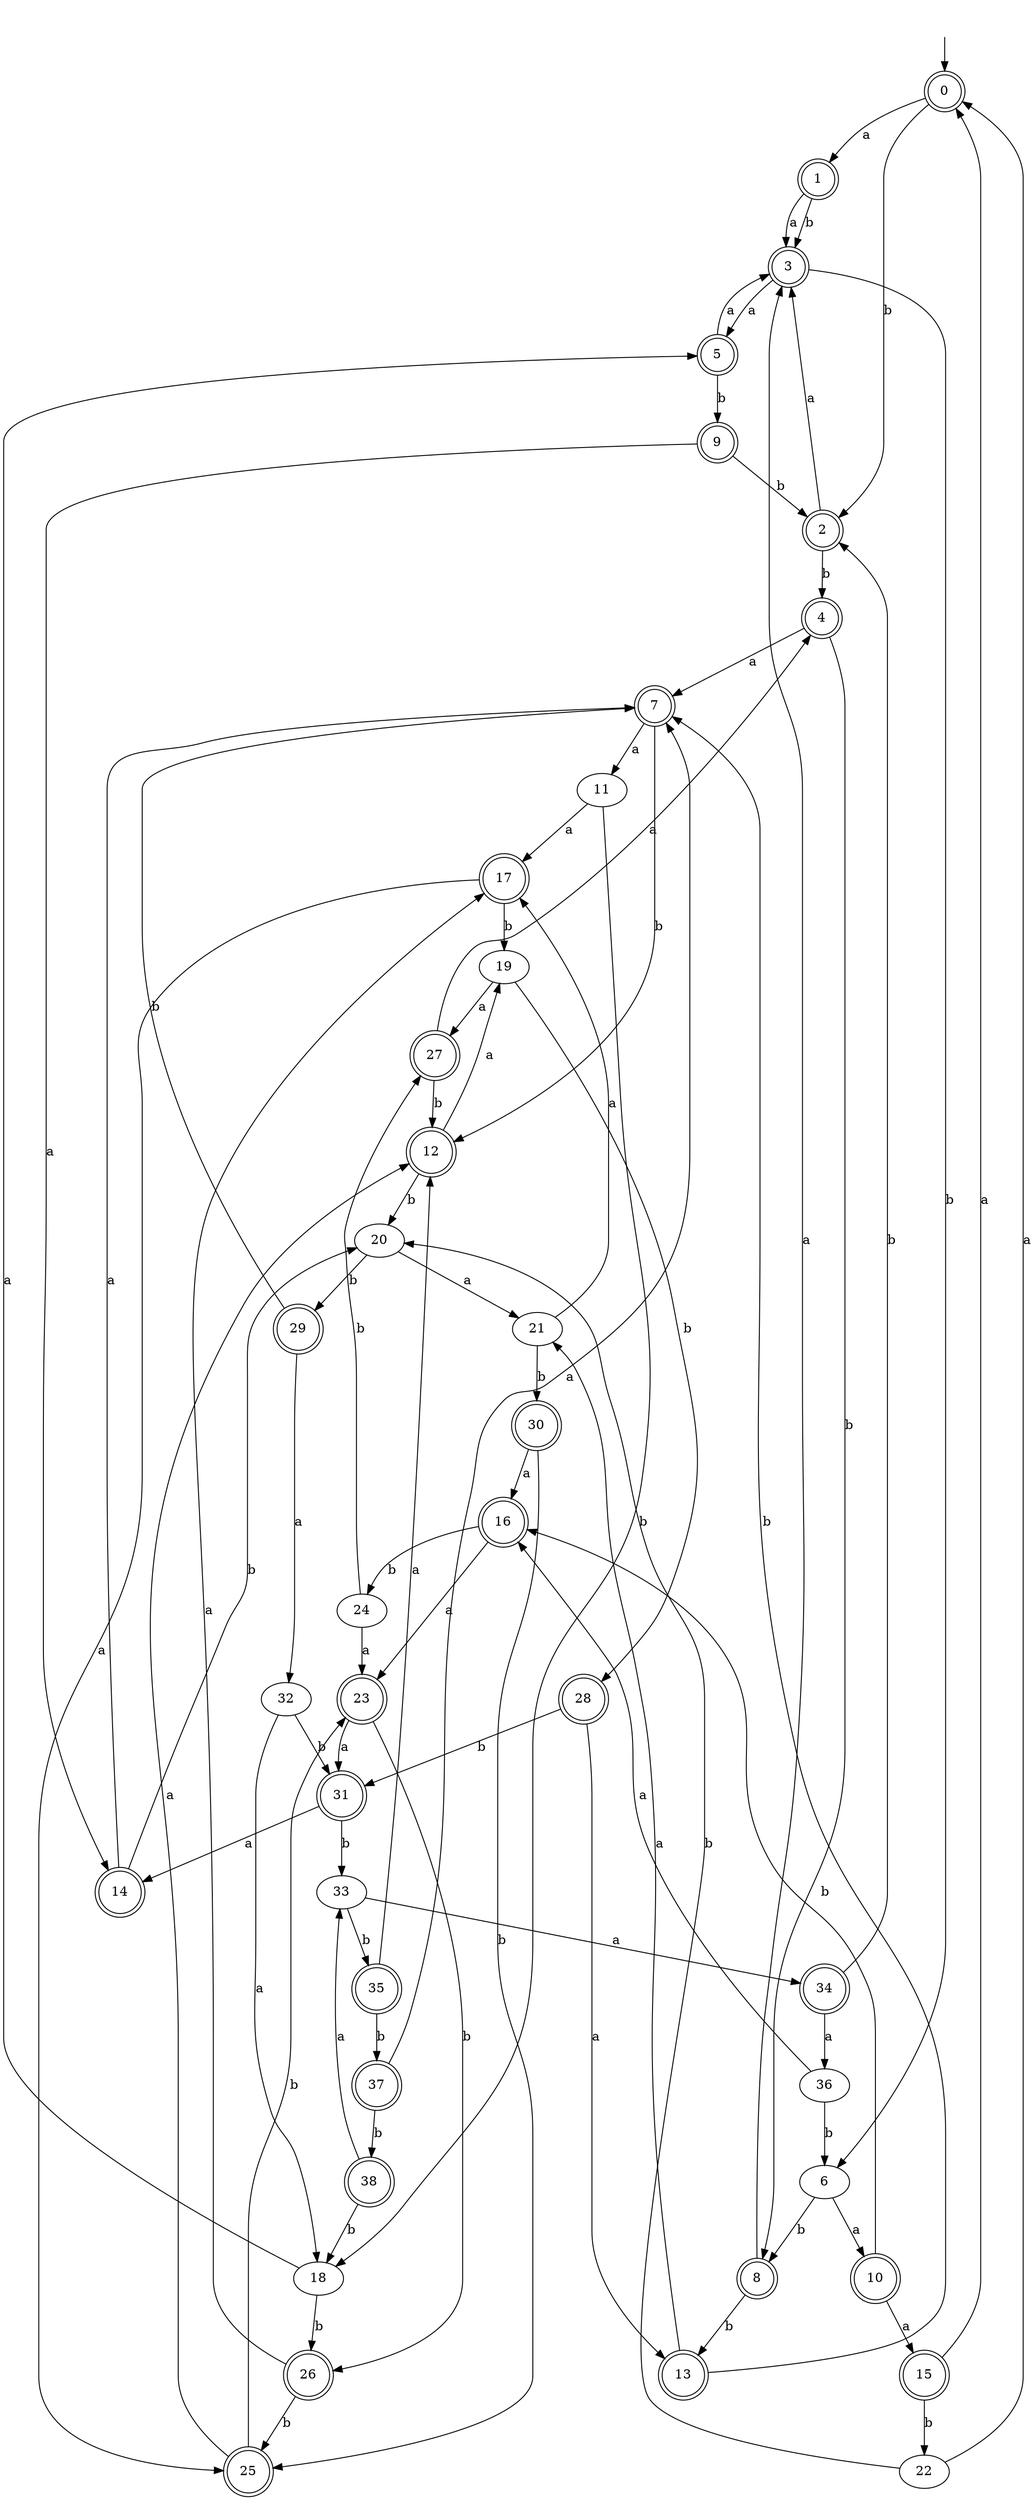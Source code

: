 digraph RandomDFA {
  __start0 [label="", shape=none];
  __start0 -> 0 [label=""];
  0 [shape=circle] [shape=doublecircle]
  0 -> 1 [label="a"]
  0 -> 2 [label="b"]
  1 [shape=doublecircle]
  1 -> 3 [label="a"]
  1 -> 3 [label="b"]
  2 [shape=doublecircle]
  2 -> 3 [label="a"]
  2 -> 4 [label="b"]
  3 [shape=doublecircle]
  3 -> 5 [label="a"]
  3 -> 6 [label="b"]
  4 [shape=doublecircle]
  4 -> 7 [label="a"]
  4 -> 8 [label="b"]
  5 [shape=doublecircle]
  5 -> 3 [label="a"]
  5 -> 9 [label="b"]
  6
  6 -> 10 [label="a"]
  6 -> 8 [label="b"]
  7 [shape=doublecircle]
  7 -> 11 [label="a"]
  7 -> 12 [label="b"]
  8 [shape=doublecircle]
  8 -> 3 [label="a"]
  8 -> 13 [label="b"]
  9 [shape=doublecircle]
  9 -> 14 [label="a"]
  9 -> 2 [label="b"]
  10 [shape=doublecircle]
  10 -> 15 [label="a"]
  10 -> 16 [label="b"]
  11
  11 -> 17 [label="a"]
  11 -> 18 [label="b"]
  12 [shape=doublecircle]
  12 -> 19 [label="a"]
  12 -> 20 [label="b"]
  13 [shape=doublecircle]
  13 -> 21 [label="a"]
  13 -> 7 [label="b"]
  14 [shape=doublecircle]
  14 -> 7 [label="a"]
  14 -> 20 [label="b"]
  15 [shape=doublecircle]
  15 -> 0 [label="a"]
  15 -> 22 [label="b"]
  16 [shape=doublecircle]
  16 -> 23 [label="a"]
  16 -> 24 [label="b"]
  17 [shape=doublecircle]
  17 -> 25 [label="a"]
  17 -> 19 [label="b"]
  18
  18 -> 5 [label="a"]
  18 -> 26 [label="b"]
  19
  19 -> 27 [label="a"]
  19 -> 28 [label="b"]
  20
  20 -> 21 [label="a"]
  20 -> 29 [label="b"]
  21
  21 -> 17 [label="a"]
  21 -> 30 [label="b"]
  22
  22 -> 0 [label="a"]
  22 -> 20 [label="b"]
  23 [shape=doublecircle]
  23 -> 31 [label="a"]
  23 -> 26 [label="b"]
  24
  24 -> 23 [label="a"]
  24 -> 27 [label="b"]
  25 [shape=doublecircle]
  25 -> 12 [label="a"]
  25 -> 23 [label="b"]
  26 [shape=doublecircle]
  26 -> 17 [label="a"]
  26 -> 25 [label="b"]
  27 [shape=doublecircle]
  27 -> 4 [label="a"]
  27 -> 12 [label="b"]
  28 [shape=doublecircle]
  28 -> 13 [label="a"]
  28 -> 31 [label="b"]
  29 [shape=doublecircle]
  29 -> 32 [label="a"]
  29 -> 7 [label="b"]
  30 [shape=doublecircle]
  30 -> 16 [label="a"]
  30 -> 25 [label="b"]
  31 [shape=doublecircle]
  31 -> 14 [label="a"]
  31 -> 33 [label="b"]
  32
  32 -> 18 [label="a"]
  32 -> 31 [label="b"]
  33
  33 -> 34 [label="a"]
  33 -> 35 [label="b"]
  34 [shape=doublecircle]
  34 -> 36 [label="a"]
  34 -> 2 [label="b"]
  35 [shape=doublecircle]
  35 -> 12 [label="a"]
  35 -> 37 [label="b"]
  36
  36 -> 16 [label="a"]
  36 -> 6 [label="b"]
  37 [shape=doublecircle]
  37 -> 7 [label="a"]
  37 -> 38 [label="b"]
  38 [shape=doublecircle]
  38 -> 33 [label="a"]
  38 -> 18 [label="b"]
}
